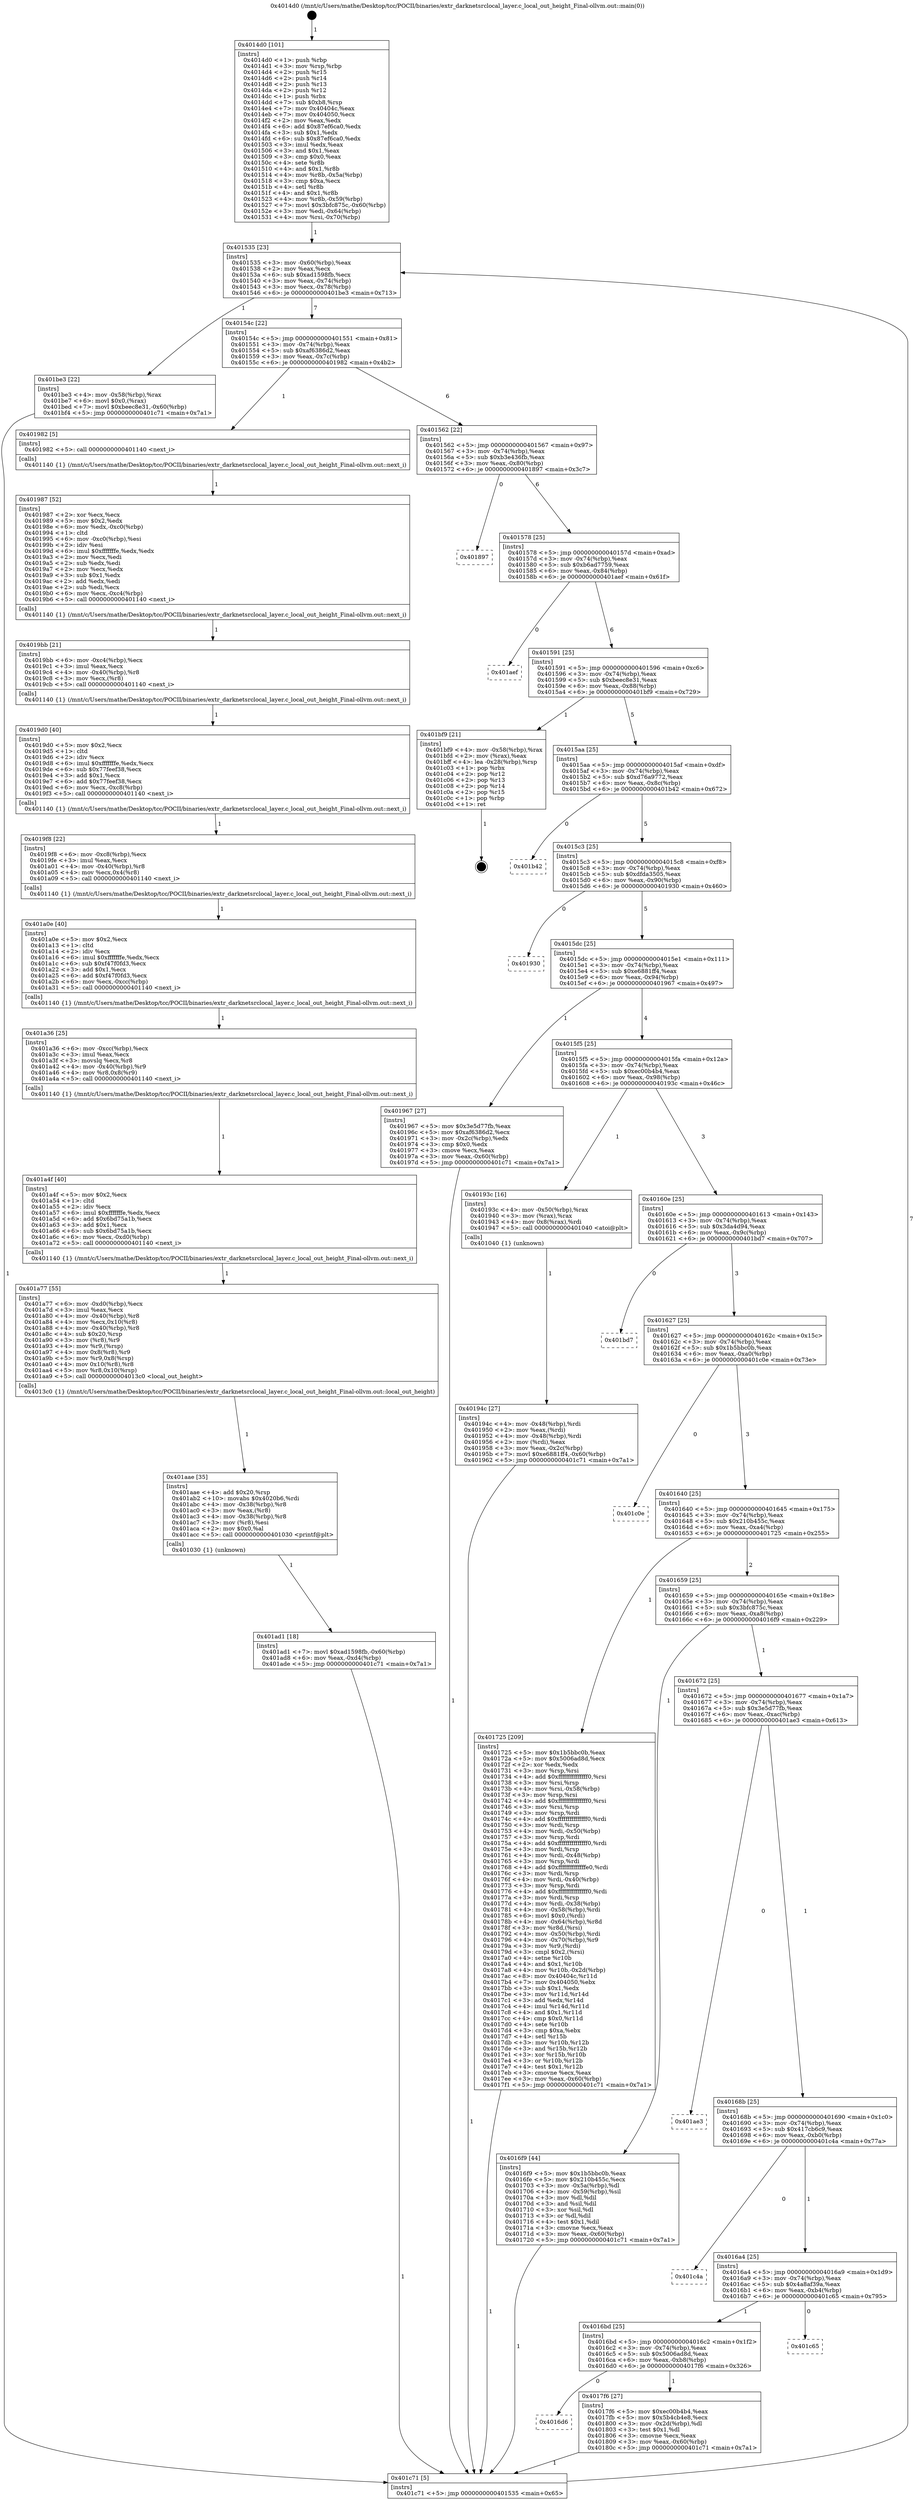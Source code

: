 digraph "0x4014d0" {
  label = "0x4014d0 (/mnt/c/Users/mathe/Desktop/tcc/POCII/binaries/extr_darknetsrclocal_layer.c_local_out_height_Final-ollvm.out::main(0))"
  labelloc = "t"
  node[shape=record]

  Entry [label="",width=0.3,height=0.3,shape=circle,fillcolor=black,style=filled]
  "0x401535" [label="{
     0x401535 [23]\l
     | [instrs]\l
     &nbsp;&nbsp;0x401535 \<+3\>: mov -0x60(%rbp),%eax\l
     &nbsp;&nbsp;0x401538 \<+2\>: mov %eax,%ecx\l
     &nbsp;&nbsp;0x40153a \<+6\>: sub $0xad1598fb,%ecx\l
     &nbsp;&nbsp;0x401540 \<+3\>: mov %eax,-0x74(%rbp)\l
     &nbsp;&nbsp;0x401543 \<+3\>: mov %ecx,-0x78(%rbp)\l
     &nbsp;&nbsp;0x401546 \<+6\>: je 0000000000401be3 \<main+0x713\>\l
  }"]
  "0x401be3" [label="{
     0x401be3 [22]\l
     | [instrs]\l
     &nbsp;&nbsp;0x401be3 \<+4\>: mov -0x58(%rbp),%rax\l
     &nbsp;&nbsp;0x401be7 \<+6\>: movl $0x0,(%rax)\l
     &nbsp;&nbsp;0x401bed \<+7\>: movl $0xbeec8e31,-0x60(%rbp)\l
     &nbsp;&nbsp;0x401bf4 \<+5\>: jmp 0000000000401c71 \<main+0x7a1\>\l
  }"]
  "0x40154c" [label="{
     0x40154c [22]\l
     | [instrs]\l
     &nbsp;&nbsp;0x40154c \<+5\>: jmp 0000000000401551 \<main+0x81\>\l
     &nbsp;&nbsp;0x401551 \<+3\>: mov -0x74(%rbp),%eax\l
     &nbsp;&nbsp;0x401554 \<+5\>: sub $0xaf6386d2,%eax\l
     &nbsp;&nbsp;0x401559 \<+3\>: mov %eax,-0x7c(%rbp)\l
     &nbsp;&nbsp;0x40155c \<+6\>: je 0000000000401982 \<main+0x4b2\>\l
  }"]
  Exit [label="",width=0.3,height=0.3,shape=circle,fillcolor=black,style=filled,peripheries=2]
  "0x401982" [label="{
     0x401982 [5]\l
     | [instrs]\l
     &nbsp;&nbsp;0x401982 \<+5\>: call 0000000000401140 \<next_i\>\l
     | [calls]\l
     &nbsp;&nbsp;0x401140 \{1\} (/mnt/c/Users/mathe/Desktop/tcc/POCII/binaries/extr_darknetsrclocal_layer.c_local_out_height_Final-ollvm.out::next_i)\l
  }"]
  "0x401562" [label="{
     0x401562 [22]\l
     | [instrs]\l
     &nbsp;&nbsp;0x401562 \<+5\>: jmp 0000000000401567 \<main+0x97\>\l
     &nbsp;&nbsp;0x401567 \<+3\>: mov -0x74(%rbp),%eax\l
     &nbsp;&nbsp;0x40156a \<+5\>: sub $0xb3e436fb,%eax\l
     &nbsp;&nbsp;0x40156f \<+3\>: mov %eax,-0x80(%rbp)\l
     &nbsp;&nbsp;0x401572 \<+6\>: je 0000000000401897 \<main+0x3c7\>\l
  }"]
  "0x401ad1" [label="{
     0x401ad1 [18]\l
     | [instrs]\l
     &nbsp;&nbsp;0x401ad1 \<+7\>: movl $0xad1598fb,-0x60(%rbp)\l
     &nbsp;&nbsp;0x401ad8 \<+6\>: mov %eax,-0xd4(%rbp)\l
     &nbsp;&nbsp;0x401ade \<+5\>: jmp 0000000000401c71 \<main+0x7a1\>\l
  }"]
  "0x401897" [label="{
     0x401897\l
  }", style=dashed]
  "0x401578" [label="{
     0x401578 [25]\l
     | [instrs]\l
     &nbsp;&nbsp;0x401578 \<+5\>: jmp 000000000040157d \<main+0xad\>\l
     &nbsp;&nbsp;0x40157d \<+3\>: mov -0x74(%rbp),%eax\l
     &nbsp;&nbsp;0x401580 \<+5\>: sub $0xb6ad7759,%eax\l
     &nbsp;&nbsp;0x401585 \<+6\>: mov %eax,-0x84(%rbp)\l
     &nbsp;&nbsp;0x40158b \<+6\>: je 0000000000401aef \<main+0x61f\>\l
  }"]
  "0x401aae" [label="{
     0x401aae [35]\l
     | [instrs]\l
     &nbsp;&nbsp;0x401aae \<+4\>: add $0x20,%rsp\l
     &nbsp;&nbsp;0x401ab2 \<+10\>: movabs $0x4020b6,%rdi\l
     &nbsp;&nbsp;0x401abc \<+4\>: mov -0x38(%rbp),%r8\l
     &nbsp;&nbsp;0x401ac0 \<+3\>: mov %eax,(%r8)\l
     &nbsp;&nbsp;0x401ac3 \<+4\>: mov -0x38(%rbp),%r8\l
     &nbsp;&nbsp;0x401ac7 \<+3\>: mov (%r8),%esi\l
     &nbsp;&nbsp;0x401aca \<+2\>: mov $0x0,%al\l
     &nbsp;&nbsp;0x401acc \<+5\>: call 0000000000401030 \<printf@plt\>\l
     | [calls]\l
     &nbsp;&nbsp;0x401030 \{1\} (unknown)\l
  }"]
  "0x401aef" [label="{
     0x401aef\l
  }", style=dashed]
  "0x401591" [label="{
     0x401591 [25]\l
     | [instrs]\l
     &nbsp;&nbsp;0x401591 \<+5\>: jmp 0000000000401596 \<main+0xc6\>\l
     &nbsp;&nbsp;0x401596 \<+3\>: mov -0x74(%rbp),%eax\l
     &nbsp;&nbsp;0x401599 \<+5\>: sub $0xbeec8e31,%eax\l
     &nbsp;&nbsp;0x40159e \<+6\>: mov %eax,-0x88(%rbp)\l
     &nbsp;&nbsp;0x4015a4 \<+6\>: je 0000000000401bf9 \<main+0x729\>\l
  }"]
  "0x401a77" [label="{
     0x401a77 [55]\l
     | [instrs]\l
     &nbsp;&nbsp;0x401a77 \<+6\>: mov -0xd0(%rbp),%ecx\l
     &nbsp;&nbsp;0x401a7d \<+3\>: imul %eax,%ecx\l
     &nbsp;&nbsp;0x401a80 \<+4\>: mov -0x40(%rbp),%r8\l
     &nbsp;&nbsp;0x401a84 \<+4\>: mov %ecx,0x10(%r8)\l
     &nbsp;&nbsp;0x401a88 \<+4\>: mov -0x40(%rbp),%r8\l
     &nbsp;&nbsp;0x401a8c \<+4\>: sub $0x20,%rsp\l
     &nbsp;&nbsp;0x401a90 \<+3\>: mov (%r8),%r9\l
     &nbsp;&nbsp;0x401a93 \<+4\>: mov %r9,(%rsp)\l
     &nbsp;&nbsp;0x401a97 \<+4\>: mov 0x8(%r8),%r9\l
     &nbsp;&nbsp;0x401a9b \<+5\>: mov %r9,0x8(%rsp)\l
     &nbsp;&nbsp;0x401aa0 \<+4\>: mov 0x10(%r8),%r8\l
     &nbsp;&nbsp;0x401aa4 \<+5\>: mov %r8,0x10(%rsp)\l
     &nbsp;&nbsp;0x401aa9 \<+5\>: call 00000000004013c0 \<local_out_height\>\l
     | [calls]\l
     &nbsp;&nbsp;0x4013c0 \{1\} (/mnt/c/Users/mathe/Desktop/tcc/POCII/binaries/extr_darknetsrclocal_layer.c_local_out_height_Final-ollvm.out::local_out_height)\l
  }"]
  "0x401bf9" [label="{
     0x401bf9 [21]\l
     | [instrs]\l
     &nbsp;&nbsp;0x401bf9 \<+4\>: mov -0x58(%rbp),%rax\l
     &nbsp;&nbsp;0x401bfd \<+2\>: mov (%rax),%eax\l
     &nbsp;&nbsp;0x401bff \<+4\>: lea -0x28(%rbp),%rsp\l
     &nbsp;&nbsp;0x401c03 \<+1\>: pop %rbx\l
     &nbsp;&nbsp;0x401c04 \<+2\>: pop %r12\l
     &nbsp;&nbsp;0x401c06 \<+2\>: pop %r13\l
     &nbsp;&nbsp;0x401c08 \<+2\>: pop %r14\l
     &nbsp;&nbsp;0x401c0a \<+2\>: pop %r15\l
     &nbsp;&nbsp;0x401c0c \<+1\>: pop %rbp\l
     &nbsp;&nbsp;0x401c0d \<+1\>: ret\l
  }"]
  "0x4015aa" [label="{
     0x4015aa [25]\l
     | [instrs]\l
     &nbsp;&nbsp;0x4015aa \<+5\>: jmp 00000000004015af \<main+0xdf\>\l
     &nbsp;&nbsp;0x4015af \<+3\>: mov -0x74(%rbp),%eax\l
     &nbsp;&nbsp;0x4015b2 \<+5\>: sub $0xd76a9772,%eax\l
     &nbsp;&nbsp;0x4015b7 \<+6\>: mov %eax,-0x8c(%rbp)\l
     &nbsp;&nbsp;0x4015bd \<+6\>: je 0000000000401b42 \<main+0x672\>\l
  }"]
  "0x401a4f" [label="{
     0x401a4f [40]\l
     | [instrs]\l
     &nbsp;&nbsp;0x401a4f \<+5\>: mov $0x2,%ecx\l
     &nbsp;&nbsp;0x401a54 \<+1\>: cltd\l
     &nbsp;&nbsp;0x401a55 \<+2\>: idiv %ecx\l
     &nbsp;&nbsp;0x401a57 \<+6\>: imul $0xfffffffe,%edx,%ecx\l
     &nbsp;&nbsp;0x401a5d \<+6\>: add $0x6bd75a1b,%ecx\l
     &nbsp;&nbsp;0x401a63 \<+3\>: add $0x1,%ecx\l
     &nbsp;&nbsp;0x401a66 \<+6\>: sub $0x6bd75a1b,%ecx\l
     &nbsp;&nbsp;0x401a6c \<+6\>: mov %ecx,-0xd0(%rbp)\l
     &nbsp;&nbsp;0x401a72 \<+5\>: call 0000000000401140 \<next_i\>\l
     | [calls]\l
     &nbsp;&nbsp;0x401140 \{1\} (/mnt/c/Users/mathe/Desktop/tcc/POCII/binaries/extr_darknetsrclocal_layer.c_local_out_height_Final-ollvm.out::next_i)\l
  }"]
  "0x401b42" [label="{
     0x401b42\l
  }", style=dashed]
  "0x4015c3" [label="{
     0x4015c3 [25]\l
     | [instrs]\l
     &nbsp;&nbsp;0x4015c3 \<+5\>: jmp 00000000004015c8 \<main+0xf8\>\l
     &nbsp;&nbsp;0x4015c8 \<+3\>: mov -0x74(%rbp),%eax\l
     &nbsp;&nbsp;0x4015cb \<+5\>: sub $0xdfda3505,%eax\l
     &nbsp;&nbsp;0x4015d0 \<+6\>: mov %eax,-0x90(%rbp)\l
     &nbsp;&nbsp;0x4015d6 \<+6\>: je 0000000000401930 \<main+0x460\>\l
  }"]
  "0x401a36" [label="{
     0x401a36 [25]\l
     | [instrs]\l
     &nbsp;&nbsp;0x401a36 \<+6\>: mov -0xcc(%rbp),%ecx\l
     &nbsp;&nbsp;0x401a3c \<+3\>: imul %eax,%ecx\l
     &nbsp;&nbsp;0x401a3f \<+3\>: movslq %ecx,%r8\l
     &nbsp;&nbsp;0x401a42 \<+4\>: mov -0x40(%rbp),%r9\l
     &nbsp;&nbsp;0x401a46 \<+4\>: mov %r8,0x8(%r9)\l
     &nbsp;&nbsp;0x401a4a \<+5\>: call 0000000000401140 \<next_i\>\l
     | [calls]\l
     &nbsp;&nbsp;0x401140 \{1\} (/mnt/c/Users/mathe/Desktop/tcc/POCII/binaries/extr_darknetsrclocal_layer.c_local_out_height_Final-ollvm.out::next_i)\l
  }"]
  "0x401930" [label="{
     0x401930\l
  }", style=dashed]
  "0x4015dc" [label="{
     0x4015dc [25]\l
     | [instrs]\l
     &nbsp;&nbsp;0x4015dc \<+5\>: jmp 00000000004015e1 \<main+0x111\>\l
     &nbsp;&nbsp;0x4015e1 \<+3\>: mov -0x74(%rbp),%eax\l
     &nbsp;&nbsp;0x4015e4 \<+5\>: sub $0xe6881ff4,%eax\l
     &nbsp;&nbsp;0x4015e9 \<+6\>: mov %eax,-0x94(%rbp)\l
     &nbsp;&nbsp;0x4015ef \<+6\>: je 0000000000401967 \<main+0x497\>\l
  }"]
  "0x401a0e" [label="{
     0x401a0e [40]\l
     | [instrs]\l
     &nbsp;&nbsp;0x401a0e \<+5\>: mov $0x2,%ecx\l
     &nbsp;&nbsp;0x401a13 \<+1\>: cltd\l
     &nbsp;&nbsp;0x401a14 \<+2\>: idiv %ecx\l
     &nbsp;&nbsp;0x401a16 \<+6\>: imul $0xfffffffe,%edx,%ecx\l
     &nbsp;&nbsp;0x401a1c \<+6\>: sub $0xf47f0fd3,%ecx\l
     &nbsp;&nbsp;0x401a22 \<+3\>: add $0x1,%ecx\l
     &nbsp;&nbsp;0x401a25 \<+6\>: add $0xf47f0fd3,%ecx\l
     &nbsp;&nbsp;0x401a2b \<+6\>: mov %ecx,-0xcc(%rbp)\l
     &nbsp;&nbsp;0x401a31 \<+5\>: call 0000000000401140 \<next_i\>\l
     | [calls]\l
     &nbsp;&nbsp;0x401140 \{1\} (/mnt/c/Users/mathe/Desktop/tcc/POCII/binaries/extr_darknetsrclocal_layer.c_local_out_height_Final-ollvm.out::next_i)\l
  }"]
  "0x401967" [label="{
     0x401967 [27]\l
     | [instrs]\l
     &nbsp;&nbsp;0x401967 \<+5\>: mov $0x3e5d77fb,%eax\l
     &nbsp;&nbsp;0x40196c \<+5\>: mov $0xaf6386d2,%ecx\l
     &nbsp;&nbsp;0x401971 \<+3\>: mov -0x2c(%rbp),%edx\l
     &nbsp;&nbsp;0x401974 \<+3\>: cmp $0x0,%edx\l
     &nbsp;&nbsp;0x401977 \<+3\>: cmove %ecx,%eax\l
     &nbsp;&nbsp;0x40197a \<+3\>: mov %eax,-0x60(%rbp)\l
     &nbsp;&nbsp;0x40197d \<+5\>: jmp 0000000000401c71 \<main+0x7a1\>\l
  }"]
  "0x4015f5" [label="{
     0x4015f5 [25]\l
     | [instrs]\l
     &nbsp;&nbsp;0x4015f5 \<+5\>: jmp 00000000004015fa \<main+0x12a\>\l
     &nbsp;&nbsp;0x4015fa \<+3\>: mov -0x74(%rbp),%eax\l
     &nbsp;&nbsp;0x4015fd \<+5\>: sub $0xec00b4b4,%eax\l
     &nbsp;&nbsp;0x401602 \<+6\>: mov %eax,-0x98(%rbp)\l
     &nbsp;&nbsp;0x401608 \<+6\>: je 000000000040193c \<main+0x46c\>\l
  }"]
  "0x4019f8" [label="{
     0x4019f8 [22]\l
     | [instrs]\l
     &nbsp;&nbsp;0x4019f8 \<+6\>: mov -0xc8(%rbp),%ecx\l
     &nbsp;&nbsp;0x4019fe \<+3\>: imul %eax,%ecx\l
     &nbsp;&nbsp;0x401a01 \<+4\>: mov -0x40(%rbp),%r8\l
     &nbsp;&nbsp;0x401a05 \<+4\>: mov %ecx,0x4(%r8)\l
     &nbsp;&nbsp;0x401a09 \<+5\>: call 0000000000401140 \<next_i\>\l
     | [calls]\l
     &nbsp;&nbsp;0x401140 \{1\} (/mnt/c/Users/mathe/Desktop/tcc/POCII/binaries/extr_darknetsrclocal_layer.c_local_out_height_Final-ollvm.out::next_i)\l
  }"]
  "0x40193c" [label="{
     0x40193c [16]\l
     | [instrs]\l
     &nbsp;&nbsp;0x40193c \<+4\>: mov -0x50(%rbp),%rax\l
     &nbsp;&nbsp;0x401940 \<+3\>: mov (%rax),%rax\l
     &nbsp;&nbsp;0x401943 \<+4\>: mov 0x8(%rax),%rdi\l
     &nbsp;&nbsp;0x401947 \<+5\>: call 0000000000401040 \<atoi@plt\>\l
     | [calls]\l
     &nbsp;&nbsp;0x401040 \{1\} (unknown)\l
  }"]
  "0x40160e" [label="{
     0x40160e [25]\l
     | [instrs]\l
     &nbsp;&nbsp;0x40160e \<+5\>: jmp 0000000000401613 \<main+0x143\>\l
     &nbsp;&nbsp;0x401613 \<+3\>: mov -0x74(%rbp),%eax\l
     &nbsp;&nbsp;0x401616 \<+5\>: sub $0x3da4d94,%eax\l
     &nbsp;&nbsp;0x40161b \<+6\>: mov %eax,-0x9c(%rbp)\l
     &nbsp;&nbsp;0x401621 \<+6\>: je 0000000000401bd7 \<main+0x707\>\l
  }"]
  "0x4019d0" [label="{
     0x4019d0 [40]\l
     | [instrs]\l
     &nbsp;&nbsp;0x4019d0 \<+5\>: mov $0x2,%ecx\l
     &nbsp;&nbsp;0x4019d5 \<+1\>: cltd\l
     &nbsp;&nbsp;0x4019d6 \<+2\>: idiv %ecx\l
     &nbsp;&nbsp;0x4019d8 \<+6\>: imul $0xfffffffe,%edx,%ecx\l
     &nbsp;&nbsp;0x4019de \<+6\>: sub $0x77feef38,%ecx\l
     &nbsp;&nbsp;0x4019e4 \<+3\>: add $0x1,%ecx\l
     &nbsp;&nbsp;0x4019e7 \<+6\>: add $0x77feef38,%ecx\l
     &nbsp;&nbsp;0x4019ed \<+6\>: mov %ecx,-0xc8(%rbp)\l
     &nbsp;&nbsp;0x4019f3 \<+5\>: call 0000000000401140 \<next_i\>\l
     | [calls]\l
     &nbsp;&nbsp;0x401140 \{1\} (/mnt/c/Users/mathe/Desktop/tcc/POCII/binaries/extr_darknetsrclocal_layer.c_local_out_height_Final-ollvm.out::next_i)\l
  }"]
  "0x401bd7" [label="{
     0x401bd7\l
  }", style=dashed]
  "0x401627" [label="{
     0x401627 [25]\l
     | [instrs]\l
     &nbsp;&nbsp;0x401627 \<+5\>: jmp 000000000040162c \<main+0x15c\>\l
     &nbsp;&nbsp;0x40162c \<+3\>: mov -0x74(%rbp),%eax\l
     &nbsp;&nbsp;0x40162f \<+5\>: sub $0x1b5bbc0b,%eax\l
     &nbsp;&nbsp;0x401634 \<+6\>: mov %eax,-0xa0(%rbp)\l
     &nbsp;&nbsp;0x40163a \<+6\>: je 0000000000401c0e \<main+0x73e\>\l
  }"]
  "0x4019bb" [label="{
     0x4019bb [21]\l
     | [instrs]\l
     &nbsp;&nbsp;0x4019bb \<+6\>: mov -0xc4(%rbp),%ecx\l
     &nbsp;&nbsp;0x4019c1 \<+3\>: imul %eax,%ecx\l
     &nbsp;&nbsp;0x4019c4 \<+4\>: mov -0x40(%rbp),%r8\l
     &nbsp;&nbsp;0x4019c8 \<+3\>: mov %ecx,(%r8)\l
     &nbsp;&nbsp;0x4019cb \<+5\>: call 0000000000401140 \<next_i\>\l
     | [calls]\l
     &nbsp;&nbsp;0x401140 \{1\} (/mnt/c/Users/mathe/Desktop/tcc/POCII/binaries/extr_darknetsrclocal_layer.c_local_out_height_Final-ollvm.out::next_i)\l
  }"]
  "0x401c0e" [label="{
     0x401c0e\l
  }", style=dashed]
  "0x401640" [label="{
     0x401640 [25]\l
     | [instrs]\l
     &nbsp;&nbsp;0x401640 \<+5\>: jmp 0000000000401645 \<main+0x175\>\l
     &nbsp;&nbsp;0x401645 \<+3\>: mov -0x74(%rbp),%eax\l
     &nbsp;&nbsp;0x401648 \<+5\>: sub $0x210b455c,%eax\l
     &nbsp;&nbsp;0x40164d \<+6\>: mov %eax,-0xa4(%rbp)\l
     &nbsp;&nbsp;0x401653 \<+6\>: je 0000000000401725 \<main+0x255\>\l
  }"]
  "0x401987" [label="{
     0x401987 [52]\l
     | [instrs]\l
     &nbsp;&nbsp;0x401987 \<+2\>: xor %ecx,%ecx\l
     &nbsp;&nbsp;0x401989 \<+5\>: mov $0x2,%edx\l
     &nbsp;&nbsp;0x40198e \<+6\>: mov %edx,-0xc0(%rbp)\l
     &nbsp;&nbsp;0x401994 \<+1\>: cltd\l
     &nbsp;&nbsp;0x401995 \<+6\>: mov -0xc0(%rbp),%esi\l
     &nbsp;&nbsp;0x40199b \<+2\>: idiv %esi\l
     &nbsp;&nbsp;0x40199d \<+6\>: imul $0xfffffffe,%edx,%edx\l
     &nbsp;&nbsp;0x4019a3 \<+2\>: mov %ecx,%edi\l
     &nbsp;&nbsp;0x4019a5 \<+2\>: sub %edx,%edi\l
     &nbsp;&nbsp;0x4019a7 \<+2\>: mov %ecx,%edx\l
     &nbsp;&nbsp;0x4019a9 \<+3\>: sub $0x1,%edx\l
     &nbsp;&nbsp;0x4019ac \<+2\>: add %edx,%edi\l
     &nbsp;&nbsp;0x4019ae \<+2\>: sub %edi,%ecx\l
     &nbsp;&nbsp;0x4019b0 \<+6\>: mov %ecx,-0xc4(%rbp)\l
     &nbsp;&nbsp;0x4019b6 \<+5\>: call 0000000000401140 \<next_i\>\l
     | [calls]\l
     &nbsp;&nbsp;0x401140 \{1\} (/mnt/c/Users/mathe/Desktop/tcc/POCII/binaries/extr_darknetsrclocal_layer.c_local_out_height_Final-ollvm.out::next_i)\l
  }"]
  "0x401725" [label="{
     0x401725 [209]\l
     | [instrs]\l
     &nbsp;&nbsp;0x401725 \<+5\>: mov $0x1b5bbc0b,%eax\l
     &nbsp;&nbsp;0x40172a \<+5\>: mov $0x5006ad8d,%ecx\l
     &nbsp;&nbsp;0x40172f \<+2\>: xor %edx,%edx\l
     &nbsp;&nbsp;0x401731 \<+3\>: mov %rsp,%rsi\l
     &nbsp;&nbsp;0x401734 \<+4\>: add $0xfffffffffffffff0,%rsi\l
     &nbsp;&nbsp;0x401738 \<+3\>: mov %rsi,%rsp\l
     &nbsp;&nbsp;0x40173b \<+4\>: mov %rsi,-0x58(%rbp)\l
     &nbsp;&nbsp;0x40173f \<+3\>: mov %rsp,%rsi\l
     &nbsp;&nbsp;0x401742 \<+4\>: add $0xfffffffffffffff0,%rsi\l
     &nbsp;&nbsp;0x401746 \<+3\>: mov %rsi,%rsp\l
     &nbsp;&nbsp;0x401749 \<+3\>: mov %rsp,%rdi\l
     &nbsp;&nbsp;0x40174c \<+4\>: add $0xfffffffffffffff0,%rdi\l
     &nbsp;&nbsp;0x401750 \<+3\>: mov %rdi,%rsp\l
     &nbsp;&nbsp;0x401753 \<+4\>: mov %rdi,-0x50(%rbp)\l
     &nbsp;&nbsp;0x401757 \<+3\>: mov %rsp,%rdi\l
     &nbsp;&nbsp;0x40175a \<+4\>: add $0xfffffffffffffff0,%rdi\l
     &nbsp;&nbsp;0x40175e \<+3\>: mov %rdi,%rsp\l
     &nbsp;&nbsp;0x401761 \<+4\>: mov %rdi,-0x48(%rbp)\l
     &nbsp;&nbsp;0x401765 \<+3\>: mov %rsp,%rdi\l
     &nbsp;&nbsp;0x401768 \<+4\>: add $0xffffffffffffffe0,%rdi\l
     &nbsp;&nbsp;0x40176c \<+3\>: mov %rdi,%rsp\l
     &nbsp;&nbsp;0x40176f \<+4\>: mov %rdi,-0x40(%rbp)\l
     &nbsp;&nbsp;0x401773 \<+3\>: mov %rsp,%rdi\l
     &nbsp;&nbsp;0x401776 \<+4\>: add $0xfffffffffffffff0,%rdi\l
     &nbsp;&nbsp;0x40177a \<+3\>: mov %rdi,%rsp\l
     &nbsp;&nbsp;0x40177d \<+4\>: mov %rdi,-0x38(%rbp)\l
     &nbsp;&nbsp;0x401781 \<+4\>: mov -0x58(%rbp),%rdi\l
     &nbsp;&nbsp;0x401785 \<+6\>: movl $0x0,(%rdi)\l
     &nbsp;&nbsp;0x40178b \<+4\>: mov -0x64(%rbp),%r8d\l
     &nbsp;&nbsp;0x40178f \<+3\>: mov %r8d,(%rsi)\l
     &nbsp;&nbsp;0x401792 \<+4\>: mov -0x50(%rbp),%rdi\l
     &nbsp;&nbsp;0x401796 \<+4\>: mov -0x70(%rbp),%r9\l
     &nbsp;&nbsp;0x40179a \<+3\>: mov %r9,(%rdi)\l
     &nbsp;&nbsp;0x40179d \<+3\>: cmpl $0x2,(%rsi)\l
     &nbsp;&nbsp;0x4017a0 \<+4\>: setne %r10b\l
     &nbsp;&nbsp;0x4017a4 \<+4\>: and $0x1,%r10b\l
     &nbsp;&nbsp;0x4017a8 \<+4\>: mov %r10b,-0x2d(%rbp)\l
     &nbsp;&nbsp;0x4017ac \<+8\>: mov 0x40404c,%r11d\l
     &nbsp;&nbsp;0x4017b4 \<+7\>: mov 0x404050,%ebx\l
     &nbsp;&nbsp;0x4017bb \<+3\>: sub $0x1,%edx\l
     &nbsp;&nbsp;0x4017be \<+3\>: mov %r11d,%r14d\l
     &nbsp;&nbsp;0x4017c1 \<+3\>: add %edx,%r14d\l
     &nbsp;&nbsp;0x4017c4 \<+4\>: imul %r14d,%r11d\l
     &nbsp;&nbsp;0x4017c8 \<+4\>: and $0x1,%r11d\l
     &nbsp;&nbsp;0x4017cc \<+4\>: cmp $0x0,%r11d\l
     &nbsp;&nbsp;0x4017d0 \<+4\>: sete %r10b\l
     &nbsp;&nbsp;0x4017d4 \<+3\>: cmp $0xa,%ebx\l
     &nbsp;&nbsp;0x4017d7 \<+4\>: setl %r15b\l
     &nbsp;&nbsp;0x4017db \<+3\>: mov %r10b,%r12b\l
     &nbsp;&nbsp;0x4017de \<+3\>: and %r15b,%r12b\l
     &nbsp;&nbsp;0x4017e1 \<+3\>: xor %r15b,%r10b\l
     &nbsp;&nbsp;0x4017e4 \<+3\>: or %r10b,%r12b\l
     &nbsp;&nbsp;0x4017e7 \<+4\>: test $0x1,%r12b\l
     &nbsp;&nbsp;0x4017eb \<+3\>: cmovne %ecx,%eax\l
     &nbsp;&nbsp;0x4017ee \<+3\>: mov %eax,-0x60(%rbp)\l
     &nbsp;&nbsp;0x4017f1 \<+5\>: jmp 0000000000401c71 \<main+0x7a1\>\l
  }"]
  "0x401659" [label="{
     0x401659 [25]\l
     | [instrs]\l
     &nbsp;&nbsp;0x401659 \<+5\>: jmp 000000000040165e \<main+0x18e\>\l
     &nbsp;&nbsp;0x40165e \<+3\>: mov -0x74(%rbp),%eax\l
     &nbsp;&nbsp;0x401661 \<+5\>: sub $0x3bfc875c,%eax\l
     &nbsp;&nbsp;0x401666 \<+6\>: mov %eax,-0xa8(%rbp)\l
     &nbsp;&nbsp;0x40166c \<+6\>: je 00000000004016f9 \<main+0x229\>\l
  }"]
  "0x40194c" [label="{
     0x40194c [27]\l
     | [instrs]\l
     &nbsp;&nbsp;0x40194c \<+4\>: mov -0x48(%rbp),%rdi\l
     &nbsp;&nbsp;0x401950 \<+2\>: mov %eax,(%rdi)\l
     &nbsp;&nbsp;0x401952 \<+4\>: mov -0x48(%rbp),%rdi\l
     &nbsp;&nbsp;0x401956 \<+2\>: mov (%rdi),%eax\l
     &nbsp;&nbsp;0x401958 \<+3\>: mov %eax,-0x2c(%rbp)\l
     &nbsp;&nbsp;0x40195b \<+7\>: movl $0xe6881ff4,-0x60(%rbp)\l
     &nbsp;&nbsp;0x401962 \<+5\>: jmp 0000000000401c71 \<main+0x7a1\>\l
  }"]
  "0x4016f9" [label="{
     0x4016f9 [44]\l
     | [instrs]\l
     &nbsp;&nbsp;0x4016f9 \<+5\>: mov $0x1b5bbc0b,%eax\l
     &nbsp;&nbsp;0x4016fe \<+5\>: mov $0x210b455c,%ecx\l
     &nbsp;&nbsp;0x401703 \<+3\>: mov -0x5a(%rbp),%dl\l
     &nbsp;&nbsp;0x401706 \<+4\>: mov -0x59(%rbp),%sil\l
     &nbsp;&nbsp;0x40170a \<+3\>: mov %dl,%dil\l
     &nbsp;&nbsp;0x40170d \<+3\>: and %sil,%dil\l
     &nbsp;&nbsp;0x401710 \<+3\>: xor %sil,%dl\l
     &nbsp;&nbsp;0x401713 \<+3\>: or %dl,%dil\l
     &nbsp;&nbsp;0x401716 \<+4\>: test $0x1,%dil\l
     &nbsp;&nbsp;0x40171a \<+3\>: cmovne %ecx,%eax\l
     &nbsp;&nbsp;0x40171d \<+3\>: mov %eax,-0x60(%rbp)\l
     &nbsp;&nbsp;0x401720 \<+5\>: jmp 0000000000401c71 \<main+0x7a1\>\l
  }"]
  "0x401672" [label="{
     0x401672 [25]\l
     | [instrs]\l
     &nbsp;&nbsp;0x401672 \<+5\>: jmp 0000000000401677 \<main+0x1a7\>\l
     &nbsp;&nbsp;0x401677 \<+3\>: mov -0x74(%rbp),%eax\l
     &nbsp;&nbsp;0x40167a \<+5\>: sub $0x3e5d77fb,%eax\l
     &nbsp;&nbsp;0x40167f \<+6\>: mov %eax,-0xac(%rbp)\l
     &nbsp;&nbsp;0x401685 \<+6\>: je 0000000000401ae3 \<main+0x613\>\l
  }"]
  "0x401c71" [label="{
     0x401c71 [5]\l
     | [instrs]\l
     &nbsp;&nbsp;0x401c71 \<+5\>: jmp 0000000000401535 \<main+0x65\>\l
  }"]
  "0x4014d0" [label="{
     0x4014d0 [101]\l
     | [instrs]\l
     &nbsp;&nbsp;0x4014d0 \<+1\>: push %rbp\l
     &nbsp;&nbsp;0x4014d1 \<+3\>: mov %rsp,%rbp\l
     &nbsp;&nbsp;0x4014d4 \<+2\>: push %r15\l
     &nbsp;&nbsp;0x4014d6 \<+2\>: push %r14\l
     &nbsp;&nbsp;0x4014d8 \<+2\>: push %r13\l
     &nbsp;&nbsp;0x4014da \<+2\>: push %r12\l
     &nbsp;&nbsp;0x4014dc \<+1\>: push %rbx\l
     &nbsp;&nbsp;0x4014dd \<+7\>: sub $0xb8,%rsp\l
     &nbsp;&nbsp;0x4014e4 \<+7\>: mov 0x40404c,%eax\l
     &nbsp;&nbsp;0x4014eb \<+7\>: mov 0x404050,%ecx\l
     &nbsp;&nbsp;0x4014f2 \<+2\>: mov %eax,%edx\l
     &nbsp;&nbsp;0x4014f4 \<+6\>: add $0x87ef6ca0,%edx\l
     &nbsp;&nbsp;0x4014fa \<+3\>: sub $0x1,%edx\l
     &nbsp;&nbsp;0x4014fd \<+6\>: sub $0x87ef6ca0,%edx\l
     &nbsp;&nbsp;0x401503 \<+3\>: imul %edx,%eax\l
     &nbsp;&nbsp;0x401506 \<+3\>: and $0x1,%eax\l
     &nbsp;&nbsp;0x401509 \<+3\>: cmp $0x0,%eax\l
     &nbsp;&nbsp;0x40150c \<+4\>: sete %r8b\l
     &nbsp;&nbsp;0x401510 \<+4\>: and $0x1,%r8b\l
     &nbsp;&nbsp;0x401514 \<+4\>: mov %r8b,-0x5a(%rbp)\l
     &nbsp;&nbsp;0x401518 \<+3\>: cmp $0xa,%ecx\l
     &nbsp;&nbsp;0x40151b \<+4\>: setl %r8b\l
     &nbsp;&nbsp;0x40151f \<+4\>: and $0x1,%r8b\l
     &nbsp;&nbsp;0x401523 \<+4\>: mov %r8b,-0x59(%rbp)\l
     &nbsp;&nbsp;0x401527 \<+7\>: movl $0x3bfc875c,-0x60(%rbp)\l
     &nbsp;&nbsp;0x40152e \<+3\>: mov %edi,-0x64(%rbp)\l
     &nbsp;&nbsp;0x401531 \<+4\>: mov %rsi,-0x70(%rbp)\l
  }"]
  "0x4016d6" [label="{
     0x4016d6\l
  }", style=dashed]
  "0x401ae3" [label="{
     0x401ae3\l
  }", style=dashed]
  "0x40168b" [label="{
     0x40168b [25]\l
     | [instrs]\l
     &nbsp;&nbsp;0x40168b \<+5\>: jmp 0000000000401690 \<main+0x1c0\>\l
     &nbsp;&nbsp;0x401690 \<+3\>: mov -0x74(%rbp),%eax\l
     &nbsp;&nbsp;0x401693 \<+5\>: sub $0x417cb6c9,%eax\l
     &nbsp;&nbsp;0x401698 \<+6\>: mov %eax,-0xb0(%rbp)\l
     &nbsp;&nbsp;0x40169e \<+6\>: je 0000000000401c4a \<main+0x77a\>\l
  }"]
  "0x4017f6" [label="{
     0x4017f6 [27]\l
     | [instrs]\l
     &nbsp;&nbsp;0x4017f6 \<+5\>: mov $0xec00b4b4,%eax\l
     &nbsp;&nbsp;0x4017fb \<+5\>: mov $0x5b4cb4e8,%ecx\l
     &nbsp;&nbsp;0x401800 \<+3\>: mov -0x2d(%rbp),%dl\l
     &nbsp;&nbsp;0x401803 \<+3\>: test $0x1,%dl\l
     &nbsp;&nbsp;0x401806 \<+3\>: cmovne %ecx,%eax\l
     &nbsp;&nbsp;0x401809 \<+3\>: mov %eax,-0x60(%rbp)\l
     &nbsp;&nbsp;0x40180c \<+5\>: jmp 0000000000401c71 \<main+0x7a1\>\l
  }"]
  "0x401c4a" [label="{
     0x401c4a\l
  }", style=dashed]
  "0x4016a4" [label="{
     0x4016a4 [25]\l
     | [instrs]\l
     &nbsp;&nbsp;0x4016a4 \<+5\>: jmp 00000000004016a9 \<main+0x1d9\>\l
     &nbsp;&nbsp;0x4016a9 \<+3\>: mov -0x74(%rbp),%eax\l
     &nbsp;&nbsp;0x4016ac \<+5\>: sub $0x4a8af39a,%eax\l
     &nbsp;&nbsp;0x4016b1 \<+6\>: mov %eax,-0xb4(%rbp)\l
     &nbsp;&nbsp;0x4016b7 \<+6\>: je 0000000000401c65 \<main+0x795\>\l
  }"]
  "0x4016bd" [label="{
     0x4016bd [25]\l
     | [instrs]\l
     &nbsp;&nbsp;0x4016bd \<+5\>: jmp 00000000004016c2 \<main+0x1f2\>\l
     &nbsp;&nbsp;0x4016c2 \<+3\>: mov -0x74(%rbp),%eax\l
     &nbsp;&nbsp;0x4016c5 \<+5\>: sub $0x5006ad8d,%eax\l
     &nbsp;&nbsp;0x4016ca \<+6\>: mov %eax,-0xb8(%rbp)\l
     &nbsp;&nbsp;0x4016d0 \<+6\>: je 00000000004017f6 \<main+0x326\>\l
  }"]
  "0x401c65" [label="{
     0x401c65\l
  }", style=dashed]
  Entry -> "0x4014d0" [label=" 1"]
  "0x401535" -> "0x401be3" [label=" 1"]
  "0x401535" -> "0x40154c" [label=" 7"]
  "0x401bf9" -> Exit [label=" 1"]
  "0x40154c" -> "0x401982" [label=" 1"]
  "0x40154c" -> "0x401562" [label=" 6"]
  "0x401be3" -> "0x401c71" [label=" 1"]
  "0x401562" -> "0x401897" [label=" 0"]
  "0x401562" -> "0x401578" [label=" 6"]
  "0x401ad1" -> "0x401c71" [label=" 1"]
  "0x401578" -> "0x401aef" [label=" 0"]
  "0x401578" -> "0x401591" [label=" 6"]
  "0x401aae" -> "0x401ad1" [label=" 1"]
  "0x401591" -> "0x401bf9" [label=" 1"]
  "0x401591" -> "0x4015aa" [label=" 5"]
  "0x401a77" -> "0x401aae" [label=" 1"]
  "0x4015aa" -> "0x401b42" [label=" 0"]
  "0x4015aa" -> "0x4015c3" [label=" 5"]
  "0x401a4f" -> "0x401a77" [label=" 1"]
  "0x4015c3" -> "0x401930" [label=" 0"]
  "0x4015c3" -> "0x4015dc" [label=" 5"]
  "0x401a36" -> "0x401a4f" [label=" 1"]
  "0x4015dc" -> "0x401967" [label=" 1"]
  "0x4015dc" -> "0x4015f5" [label=" 4"]
  "0x401a0e" -> "0x401a36" [label=" 1"]
  "0x4015f5" -> "0x40193c" [label=" 1"]
  "0x4015f5" -> "0x40160e" [label=" 3"]
  "0x4019f8" -> "0x401a0e" [label=" 1"]
  "0x40160e" -> "0x401bd7" [label=" 0"]
  "0x40160e" -> "0x401627" [label=" 3"]
  "0x4019d0" -> "0x4019f8" [label=" 1"]
  "0x401627" -> "0x401c0e" [label=" 0"]
  "0x401627" -> "0x401640" [label=" 3"]
  "0x4019bb" -> "0x4019d0" [label=" 1"]
  "0x401640" -> "0x401725" [label=" 1"]
  "0x401640" -> "0x401659" [label=" 2"]
  "0x401987" -> "0x4019bb" [label=" 1"]
  "0x401659" -> "0x4016f9" [label=" 1"]
  "0x401659" -> "0x401672" [label=" 1"]
  "0x4016f9" -> "0x401c71" [label=" 1"]
  "0x4014d0" -> "0x401535" [label=" 1"]
  "0x401c71" -> "0x401535" [label=" 7"]
  "0x401725" -> "0x401c71" [label=" 1"]
  "0x401982" -> "0x401987" [label=" 1"]
  "0x401672" -> "0x401ae3" [label=" 0"]
  "0x401672" -> "0x40168b" [label=" 1"]
  "0x401967" -> "0x401c71" [label=" 1"]
  "0x40168b" -> "0x401c4a" [label=" 0"]
  "0x40168b" -> "0x4016a4" [label=" 1"]
  "0x40194c" -> "0x401c71" [label=" 1"]
  "0x4016a4" -> "0x401c65" [label=" 0"]
  "0x4016a4" -> "0x4016bd" [label=" 1"]
  "0x40193c" -> "0x40194c" [label=" 1"]
  "0x4016bd" -> "0x4017f6" [label=" 1"]
  "0x4016bd" -> "0x4016d6" [label=" 0"]
  "0x4017f6" -> "0x401c71" [label=" 1"]
}
